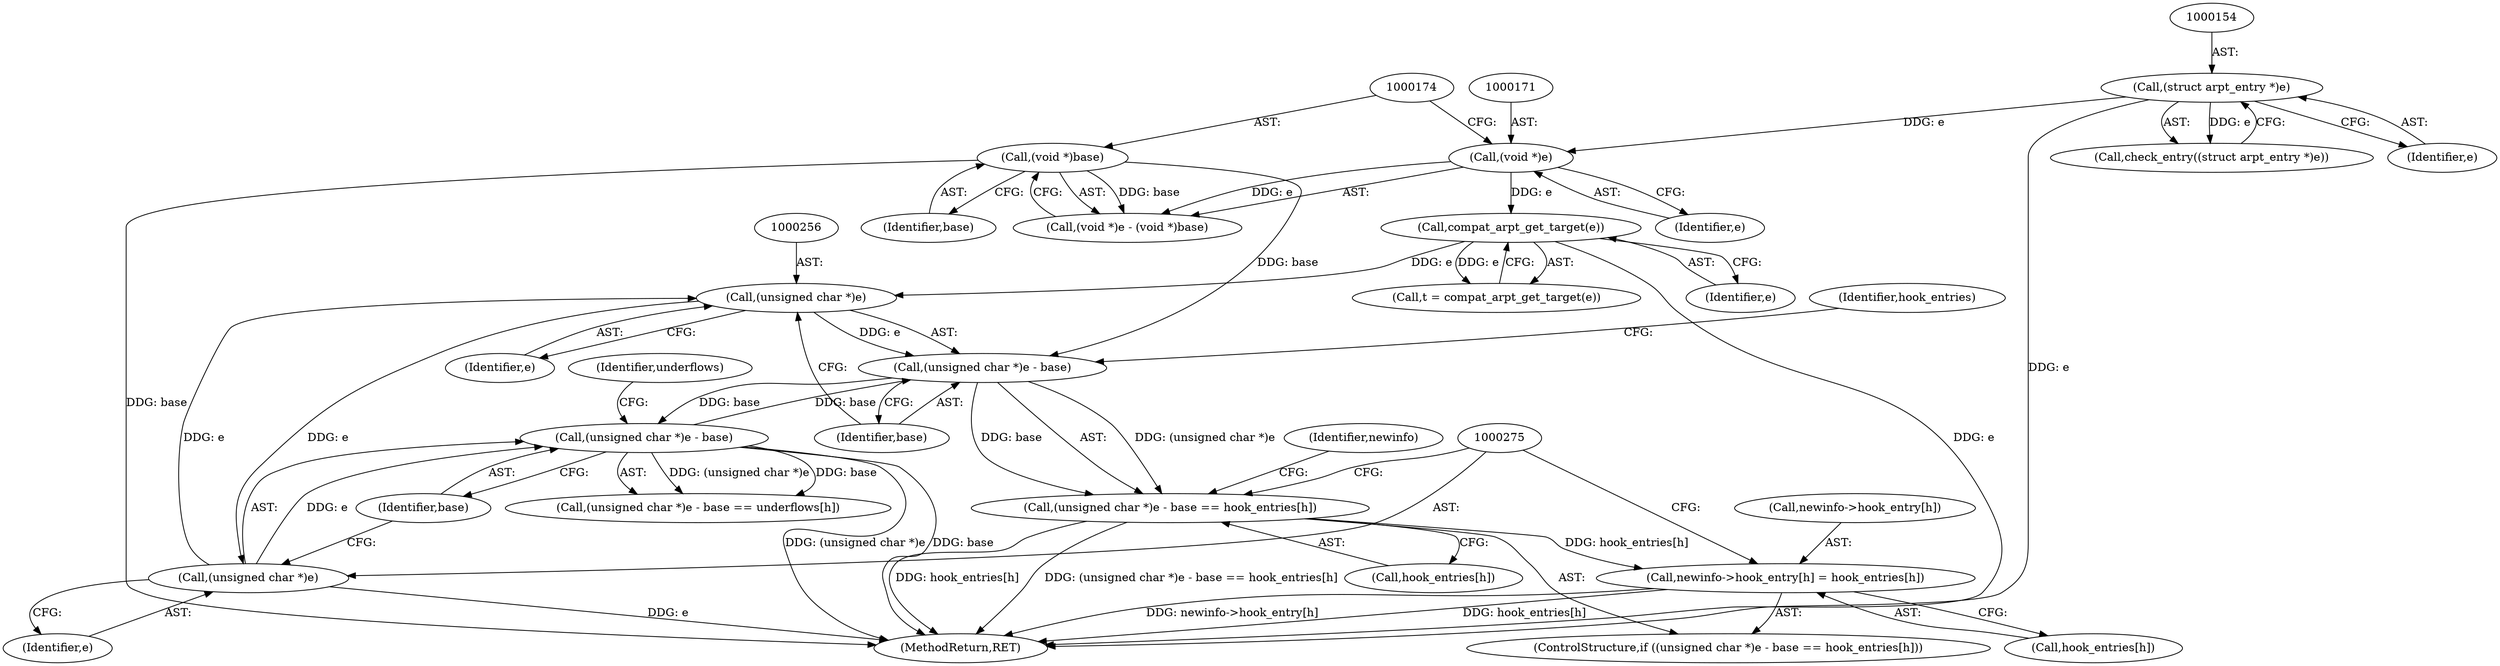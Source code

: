 digraph "0_linux_6e94e0cfb0887e4013b3b930fa6ab1fe6bb6ba91@array" {
"1000262" [label="(Call,newinfo->hook_entry[h] = hook_entries[h])"];
"1000253" [label="(Call,(unsigned char *)e - base == hook_entries[h])"];
"1000254" [label="(Call,(unsigned char *)e - base)"];
"1000255" [label="(Call,(unsigned char *)e)"];
"1000178" [label="(Call,compat_arpt_get_target(e))"];
"1000170" [label="(Call,(void *)e)"];
"1000153" [label="(Call,(struct arpt_entry *)e)"];
"1000274" [label="(Call,(unsigned char *)e)"];
"1000273" [label="(Call,(unsigned char *)e - base)"];
"1000173" [label="(Call,(void *)base)"];
"1000252" [label="(ControlStructure,if ((unsigned char *)e - base == hook_entries[h]))"];
"1000265" [label="(Identifier,newinfo)"];
"1000176" [label="(Call,t = compat_arpt_get_target(e))"];
"1000258" [label="(Identifier,base)"];
"1000253" [label="(Call,(unsigned char *)e - base == hook_entries[h])"];
"1000153" [label="(Call,(struct arpt_entry *)e)"];
"1000273" [label="(Call,(unsigned char *)e - base)"];
"1000268" [label="(Call,hook_entries[h])"];
"1000277" [label="(Identifier,base)"];
"1000152" [label="(Call,check_entry((struct arpt_entry *)e))"];
"1000254" [label="(Call,(unsigned char *)e - base)"];
"1000276" [label="(Identifier,e)"];
"1000175" [label="(Identifier,base)"];
"1000178" [label="(Call,compat_arpt_get_target(e))"];
"1000257" [label="(Identifier,e)"];
"1000272" [label="(Call,(unsigned char *)e - base == underflows[h])"];
"1000262" [label="(Call,newinfo->hook_entry[h] = hook_entries[h])"];
"1000255" [label="(Call,(unsigned char *)e)"];
"1000170" [label="(Call,(void *)e)"];
"1000260" [label="(Identifier,hook_entries)"];
"1000173" [label="(Call,(void *)base)"];
"1000263" [label="(Call,newinfo->hook_entry[h])"];
"1000155" [label="(Identifier,e)"];
"1000179" [label="(Identifier,e)"];
"1000279" [label="(Identifier,underflows)"];
"1000259" [label="(Call,hook_entries[h])"];
"1000321" [label="(MethodReturn,RET)"];
"1000169" [label="(Call,(void *)e - (void *)base)"];
"1000172" [label="(Identifier,e)"];
"1000274" [label="(Call,(unsigned char *)e)"];
"1000262" -> "1000252"  [label="AST: "];
"1000262" -> "1000268"  [label="CFG: "];
"1000263" -> "1000262"  [label="AST: "];
"1000268" -> "1000262"  [label="AST: "];
"1000275" -> "1000262"  [label="CFG: "];
"1000262" -> "1000321"  [label="DDG: hook_entries[h]"];
"1000262" -> "1000321"  [label="DDG: newinfo->hook_entry[h]"];
"1000253" -> "1000262"  [label="DDG: hook_entries[h]"];
"1000253" -> "1000252"  [label="AST: "];
"1000253" -> "1000259"  [label="CFG: "];
"1000254" -> "1000253"  [label="AST: "];
"1000259" -> "1000253"  [label="AST: "];
"1000265" -> "1000253"  [label="CFG: "];
"1000275" -> "1000253"  [label="CFG: "];
"1000253" -> "1000321"  [label="DDG: hook_entries[h]"];
"1000253" -> "1000321"  [label="DDG: (unsigned char *)e - base == hook_entries[h]"];
"1000254" -> "1000253"  [label="DDG: (unsigned char *)e"];
"1000254" -> "1000253"  [label="DDG: base"];
"1000254" -> "1000258"  [label="CFG: "];
"1000255" -> "1000254"  [label="AST: "];
"1000258" -> "1000254"  [label="AST: "];
"1000260" -> "1000254"  [label="CFG: "];
"1000255" -> "1000254"  [label="DDG: e"];
"1000273" -> "1000254"  [label="DDG: base"];
"1000173" -> "1000254"  [label="DDG: base"];
"1000254" -> "1000273"  [label="DDG: base"];
"1000255" -> "1000257"  [label="CFG: "];
"1000256" -> "1000255"  [label="AST: "];
"1000257" -> "1000255"  [label="AST: "];
"1000258" -> "1000255"  [label="CFG: "];
"1000178" -> "1000255"  [label="DDG: e"];
"1000274" -> "1000255"  [label="DDG: e"];
"1000255" -> "1000274"  [label="DDG: e"];
"1000178" -> "1000176"  [label="AST: "];
"1000178" -> "1000179"  [label="CFG: "];
"1000179" -> "1000178"  [label="AST: "];
"1000176" -> "1000178"  [label="CFG: "];
"1000178" -> "1000321"  [label="DDG: e"];
"1000178" -> "1000176"  [label="DDG: e"];
"1000170" -> "1000178"  [label="DDG: e"];
"1000170" -> "1000169"  [label="AST: "];
"1000170" -> "1000172"  [label="CFG: "];
"1000171" -> "1000170"  [label="AST: "];
"1000172" -> "1000170"  [label="AST: "];
"1000174" -> "1000170"  [label="CFG: "];
"1000170" -> "1000169"  [label="DDG: e"];
"1000153" -> "1000170"  [label="DDG: e"];
"1000153" -> "1000152"  [label="AST: "];
"1000153" -> "1000155"  [label="CFG: "];
"1000154" -> "1000153"  [label="AST: "];
"1000155" -> "1000153"  [label="AST: "];
"1000152" -> "1000153"  [label="CFG: "];
"1000153" -> "1000321"  [label="DDG: e"];
"1000153" -> "1000152"  [label="DDG: e"];
"1000274" -> "1000273"  [label="AST: "];
"1000274" -> "1000276"  [label="CFG: "];
"1000275" -> "1000274"  [label="AST: "];
"1000276" -> "1000274"  [label="AST: "];
"1000277" -> "1000274"  [label="CFG: "];
"1000274" -> "1000321"  [label="DDG: e"];
"1000274" -> "1000273"  [label="DDG: e"];
"1000273" -> "1000272"  [label="AST: "];
"1000273" -> "1000277"  [label="CFG: "];
"1000277" -> "1000273"  [label="AST: "];
"1000279" -> "1000273"  [label="CFG: "];
"1000273" -> "1000321"  [label="DDG: (unsigned char *)e"];
"1000273" -> "1000321"  [label="DDG: base"];
"1000273" -> "1000272"  [label="DDG: (unsigned char *)e"];
"1000273" -> "1000272"  [label="DDG: base"];
"1000173" -> "1000169"  [label="AST: "];
"1000173" -> "1000175"  [label="CFG: "];
"1000174" -> "1000173"  [label="AST: "];
"1000175" -> "1000173"  [label="AST: "];
"1000169" -> "1000173"  [label="CFG: "];
"1000173" -> "1000321"  [label="DDG: base"];
"1000173" -> "1000169"  [label="DDG: base"];
}
